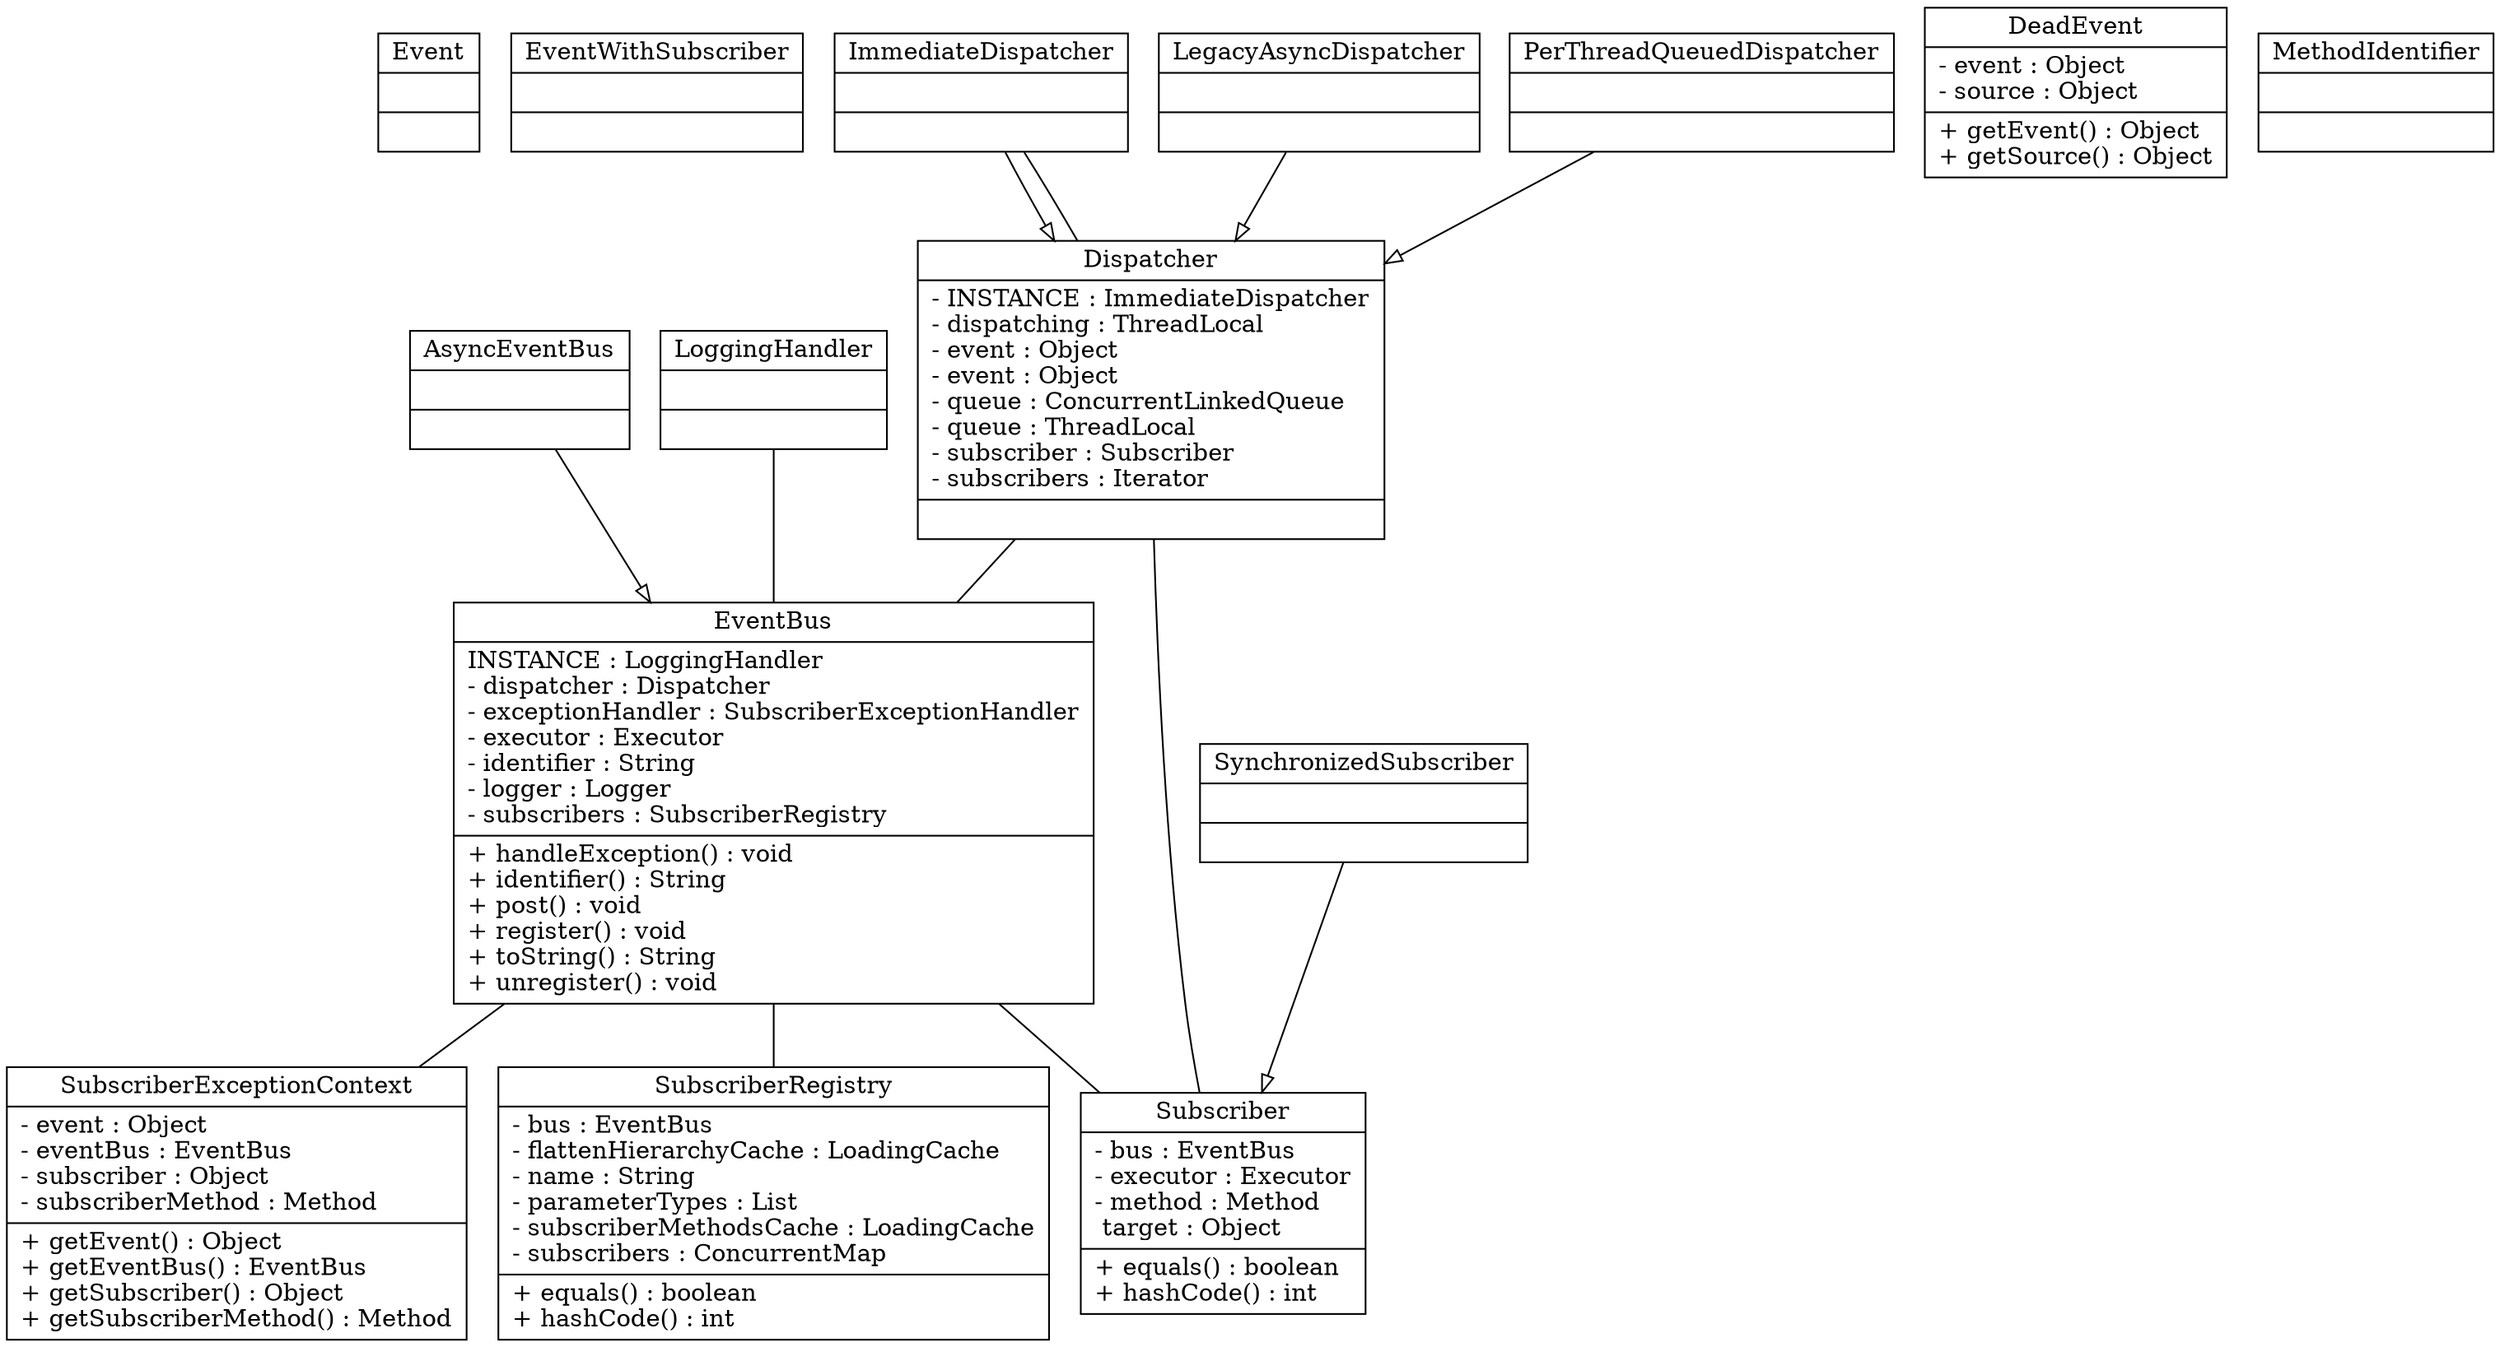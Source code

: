 digraph G {
n4 [label="{Event||}" style=filled fillcolor="#ffffff" shape="record"];
n6 [label="{EventWithSubscriber||}" style=filled fillcolor="#ffffff" shape="record"];
n7 [label="{ImmediateDispatcher||}" style=filled fillcolor="#ffffff" shape="record"];
n13 [label="{SubscriberExceptionContext|- event : Object\l- eventBus : EventBus\l- subscriber : Object\l- subscriberMethod : Method\l|+ getEvent() : Object\l+ getEventBus() : EventBus\l+ getSubscriber() : Object\l+ getSubscriberMethod() : Method\l}" style=filled fillcolor="#ffffff" shape="record"];
n15 [label="{SynchronizedSubscriber||}" style=filled fillcolor="#ffffff" shape="record"];
n1 [label="{AsyncEventBus||}" style=filled fillcolor="#ffffff" shape="record"];
n3 [label="{Dispatcher|- INSTANCE : ImmediateDispatcher\l- dispatching : ThreadLocal\l- event : Object\l- event : Object\l- queue : ConcurrentLinkedQueue\l- queue : ThreadLocal\l- subscriber : Subscriber\l- subscribers : Iterator\l|}" style=filled fillcolor="#ffffff" shape="record"];
n8 [label="{LegacyAsyncDispatcher||}" style=filled fillcolor="#ffffff" shape="record"];
n9 [label="{LoggingHandler||}" style=filled fillcolor="#ffffff" shape="record"];
n11 [label="{PerThreadQueuedDispatcher||}" style=filled fillcolor="#ffffff" shape="record"];
n12 [label="{Subscriber|- bus : EventBus\l- executor : Executor\l- method : Method\l  target : Object\l|+ equals() : boolean\l+ hashCode() : int\l}" style=filled fillcolor="#ffffff" shape="record"];
n14 [label="{SubscriberRegistry|- bus : EventBus\l- flattenHierarchyCache : LoadingCache\l- name : String\l- parameterTypes : List\l- subscriberMethodsCache : LoadingCache\l- subscribers : ConcurrentMap\l|+ equals() : boolean\l+ hashCode() : int\l}" style=filled fillcolor="#ffffff" shape="record"];
n2 [label="{DeadEvent|- event : Object\l- source : Object\l|+ getEvent() : Object\l+ getSource() : Object\l}" style=filled fillcolor="#ffffff" shape="record"];
n5 [label="{EventBus|  INSTANCE : LoggingHandler\l- dispatcher : Dispatcher\l- exceptionHandler : SubscriberExceptionHandler\l- executor : Executor\l- identifier : String\l- logger : Logger\l- subscribers : SubscriberRegistry\l|+ handleException() : void\l+ identifier() : String\l+ post() : void\l+ register() : void\l+ toString() : String\l+ unregister() : void\l}" style=filled fillcolor="#ffffff" shape="record"];
n10 [label="{MethodIdentifier||}" style=filled fillcolor="#ffffff" shape="record"];
n7 -> n3 [arrowhead="empty"];
n5 -> n13 [arrowhead="none"];
n15 -> n12 [arrowhead="empty"];
n1 -> n5 [arrowhead="empty"];
n7 -> n3 [arrowhead="none"];
n12 -> n3 [arrowhead="none"];
n8 -> n3 [arrowhead="empty"];
n11 -> n3 [arrowhead="empty"];
n5 -> n12 [arrowhead="none"];
n5 -> n14 [arrowhead="none"];
n9 -> n5 [arrowhead="none"];
n3 -> n5 [arrowhead="none"];
}
